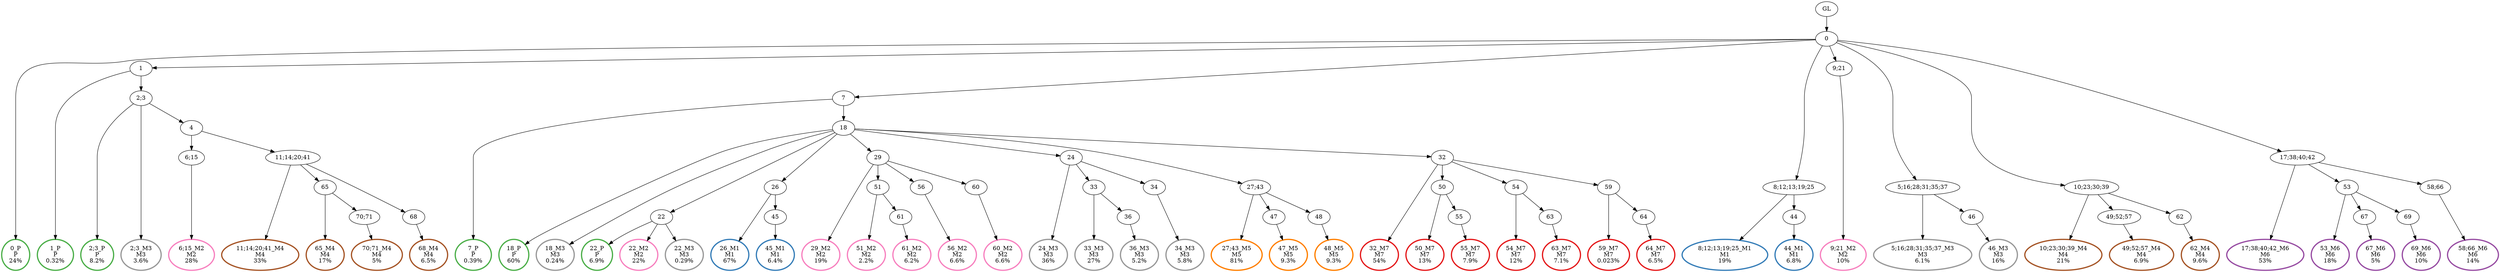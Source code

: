 digraph T {
	{
		rank=same
		93 [penwidth=3,colorscheme=set19,color=3,label="0_P\nP\n24%"]
		91 [penwidth=3,colorscheme=set19,color=3,label="1_P\nP\n0.32%"]
		89 [penwidth=3,colorscheme=set19,color=3,label="2;3_P\nP\n8.2%"]
		87 [penwidth=3,colorscheme=set19,color=3,label="7_P\nP\n0.39%"]
		85 [penwidth=3,colorscheme=set19,color=3,label="18_P\nP\n60%"]
		83 [penwidth=3,colorscheme=set19,color=3,label="22_P\nP\n6.9%"]
		81 [penwidth=3,colorscheme=set19,color=2,label="26_M1\nM1\n67%"]
		79 [penwidth=3,colorscheme=set19,color=2,label="45_M1\nM1\n6.4%"]
		77 [penwidth=3,colorscheme=set19,color=2,label="8;12;13;19;25_M1\nM1\n19%"]
		75 [penwidth=3,colorscheme=set19,color=2,label="44_M1\nM1\n6.8%"]
		72 [penwidth=3,colorscheme=set19,color=8,label="6;15_M2\nM2\n28%"]
		71 [penwidth=3,colorscheme=set19,color=8,label="22_M2\nM2\n22%"]
		69 [penwidth=3,colorscheme=set19,color=8,label="29_M2\nM2\n19%"]
		67 [penwidth=3,colorscheme=set19,color=8,label="51_M2\nM2\n2.2%"]
		65 [penwidth=3,colorscheme=set19,color=8,label="61_M2\nM2\n6.2%"]
		63 [penwidth=3,colorscheme=set19,color=8,label="56_M2\nM2\n6.6%"]
		61 [penwidth=3,colorscheme=set19,color=8,label="60_M2\nM2\n6.6%"]
		59 [penwidth=3,colorscheme=set19,color=8,label="9;21_M2\nM2\n10%"]
		58 [penwidth=3,colorscheme=set19,color=9,label="2;3_M3\nM3\n3.6%"]
		56 [penwidth=3,colorscheme=set19,color=9,label="5;16;28;31;35;37_M3\nM3\n6.1%"]
		54 [penwidth=3,colorscheme=set19,color=9,label="46_M3\nM3\n16%"]
		53 [penwidth=3,colorscheme=set19,color=9,label="18_M3\nM3\n0.24%"]
		52 [penwidth=3,colorscheme=set19,color=9,label="22_M3\nM3\n0.29%"]
		50 [penwidth=3,colorscheme=set19,color=9,label="24_M3\nM3\n36%"]
		48 [penwidth=3,colorscheme=set19,color=9,label="33_M3\nM3\n27%"]
		46 [penwidth=3,colorscheme=set19,color=9,label="36_M3\nM3\n5.2%"]
		44 [penwidth=3,colorscheme=set19,color=9,label="34_M3\nM3\n5.8%"]
		42 [penwidth=3,colorscheme=set19,color=7,label="11;14;20;41_M4\nM4\n33%"]
		40 [penwidth=3,colorscheme=set19,color=7,label="65_M4\nM4\n17%"]
		38 [penwidth=3,colorscheme=set19,color=7,label="70;71_M4\nM4\n5%"]
		36 [penwidth=3,colorscheme=set19,color=7,label="68_M4\nM4\n6.5%"]
		34 [penwidth=3,colorscheme=set19,color=7,label="10;23;30;39_M4\nM4\n21%"]
		32 [penwidth=3,colorscheme=set19,color=7,label="49;52;57_M4\nM4\n6.9%"]
		30 [penwidth=3,colorscheme=set19,color=7,label="62_M4\nM4\n9.6%"]
		28 [penwidth=3,colorscheme=set19,color=5,label="27;43_M5\nM5\n81%"]
		26 [penwidth=3,colorscheme=set19,color=5,label="47_M5\nM5\n9.3%"]
		24 [penwidth=3,colorscheme=set19,color=5,label="48_M5\nM5\n9.3%"]
		22 [penwidth=3,colorscheme=set19,color=4,label="17;38;40;42_M6\nM6\n53%"]
		20 [penwidth=3,colorscheme=set19,color=4,label="53_M6\nM6\n18%"]
		18 [penwidth=3,colorscheme=set19,color=4,label="67_M6\nM6\n5%"]
		16 [penwidth=3,colorscheme=set19,color=4,label="69_M6\nM6\n10%"]
		14 [penwidth=3,colorscheme=set19,color=4,label="58;66_M6\nM6\n14%"]
		12 [penwidth=3,colorscheme=set19,color=1,label="32_M7\nM7\n54%"]
		10 [penwidth=3,colorscheme=set19,color=1,label="50_M7\nM7\n13%"]
		8 [penwidth=3,colorscheme=set19,color=1,label="55_M7\nM7\n7.9%"]
		6 [penwidth=3,colorscheme=set19,color=1,label="54_M7\nM7\n12%"]
		4 [penwidth=3,colorscheme=set19,color=1,label="63_M7\nM7\n7.1%"]
		2 [penwidth=3,colorscheme=set19,color=1,label="59_M7\nM7\n0.023%"]
		0 [penwidth=3,colorscheme=set19,color=1,label="64_M7\nM7\n6.5%"]
	}
	95 [label="GL"]
	94 [label="0"]
	92 [label="1"]
	90 [label="2;3"]
	88 [label="7"]
	86 [label="18"]
	84 [label="22"]
	82 [label="26"]
	80 [label="45"]
	78 [label="8;12;13;19;25"]
	76 [label="44"]
	74 [label="4"]
	73 [label="6;15"]
	70 [label="29"]
	68 [label="51"]
	66 [label="61"]
	64 [label="56"]
	62 [label="60"]
	60 [label="9;21"]
	57 [label="5;16;28;31;35;37"]
	55 [label="46"]
	51 [label="24"]
	49 [label="33"]
	47 [label="36"]
	45 [label="34"]
	43 [label="11;14;20;41"]
	41 [label="65"]
	39 [label="70;71"]
	37 [label="68"]
	35 [label="10;23;30;39"]
	33 [label="49;52;57"]
	31 [label="62"]
	29 [label="27;43"]
	27 [label="47"]
	25 [label="48"]
	23 [label="17;38;40;42"]
	21 [label="53"]
	19 [label="67"]
	17 [label="69"]
	15 [label="58;66"]
	13 [label="32"]
	11 [label="50"]
	9 [label="55"]
	7 [label="54"]
	5 [label="63"]
	3 [label="59"]
	1 [label="64"]
	95 -> 94
	94 -> 93
	94 -> 92
	94 -> 88
	94 -> 78
	94 -> 60
	94 -> 57
	94 -> 35
	94 -> 23
	92 -> 91
	92 -> 90
	90 -> 89
	90 -> 74
	90 -> 58
	88 -> 87
	88 -> 86
	86 -> 85
	86 -> 84
	86 -> 82
	86 -> 70
	86 -> 53
	86 -> 51
	86 -> 29
	86 -> 13
	84 -> 83
	84 -> 71
	84 -> 52
	82 -> 81
	82 -> 80
	80 -> 79
	78 -> 77
	78 -> 76
	76 -> 75
	74 -> 73
	74 -> 43
	73 -> 72
	70 -> 69
	70 -> 68
	70 -> 64
	70 -> 62
	68 -> 67
	68 -> 66
	66 -> 65
	64 -> 63
	62 -> 61
	60 -> 59
	57 -> 56
	57 -> 55
	55 -> 54
	51 -> 50
	51 -> 49
	51 -> 45
	49 -> 48
	49 -> 47
	47 -> 46
	45 -> 44
	43 -> 42
	43 -> 41
	43 -> 37
	41 -> 40
	41 -> 39
	39 -> 38
	37 -> 36
	35 -> 34
	35 -> 33
	35 -> 31
	33 -> 32
	31 -> 30
	29 -> 28
	29 -> 27
	29 -> 25
	27 -> 26
	25 -> 24
	23 -> 22
	23 -> 21
	23 -> 15
	21 -> 20
	21 -> 19
	21 -> 17
	19 -> 18
	17 -> 16
	15 -> 14
	13 -> 12
	13 -> 11
	13 -> 7
	13 -> 3
	11 -> 10
	11 -> 9
	9 -> 8
	7 -> 6
	7 -> 5
	5 -> 4
	3 -> 2
	3 -> 1
	1 -> 0
}
